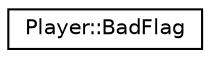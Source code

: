 digraph "Graphical Class Hierarchy"
{
 // LATEX_PDF_SIZE
  edge [fontname="Helvetica",fontsize="10",labelfontname="Helvetica",labelfontsize="10"];
  node [fontname="Helvetica",fontsize="10",shape=record];
  rankdir="LR";
  Node0 [label="Player::BadFlag",height=0.2,width=0.4,color="black", fillcolor="white", style="filled",URL="$class_player_1_1_bad_flag.html",tooltip=" "];
}
